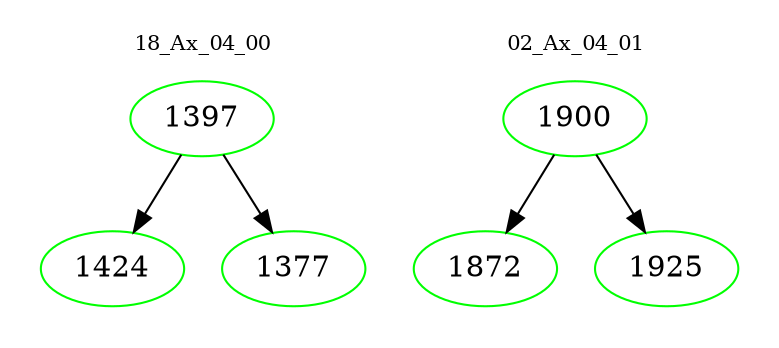 digraph{
subgraph cluster_0 {
color = white
label = "18_Ax_04_00";
fontsize=10;
T0_1397 [label="1397", color="green"]
T0_1397 -> T0_1424 [color="black"]
T0_1424 [label="1424", color="green"]
T0_1397 -> T0_1377 [color="black"]
T0_1377 [label="1377", color="green"]
}
subgraph cluster_1 {
color = white
label = "02_Ax_04_01";
fontsize=10;
T1_1900 [label="1900", color="green"]
T1_1900 -> T1_1872 [color="black"]
T1_1872 [label="1872", color="green"]
T1_1900 -> T1_1925 [color="black"]
T1_1925 [label="1925", color="green"]
}
}

